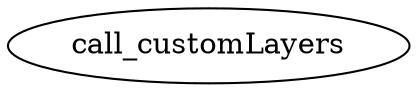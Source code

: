 /* Created by mdot for Matlab */
digraph m2html {

  call_customLayers [URL="call_customLayers.html"];
}